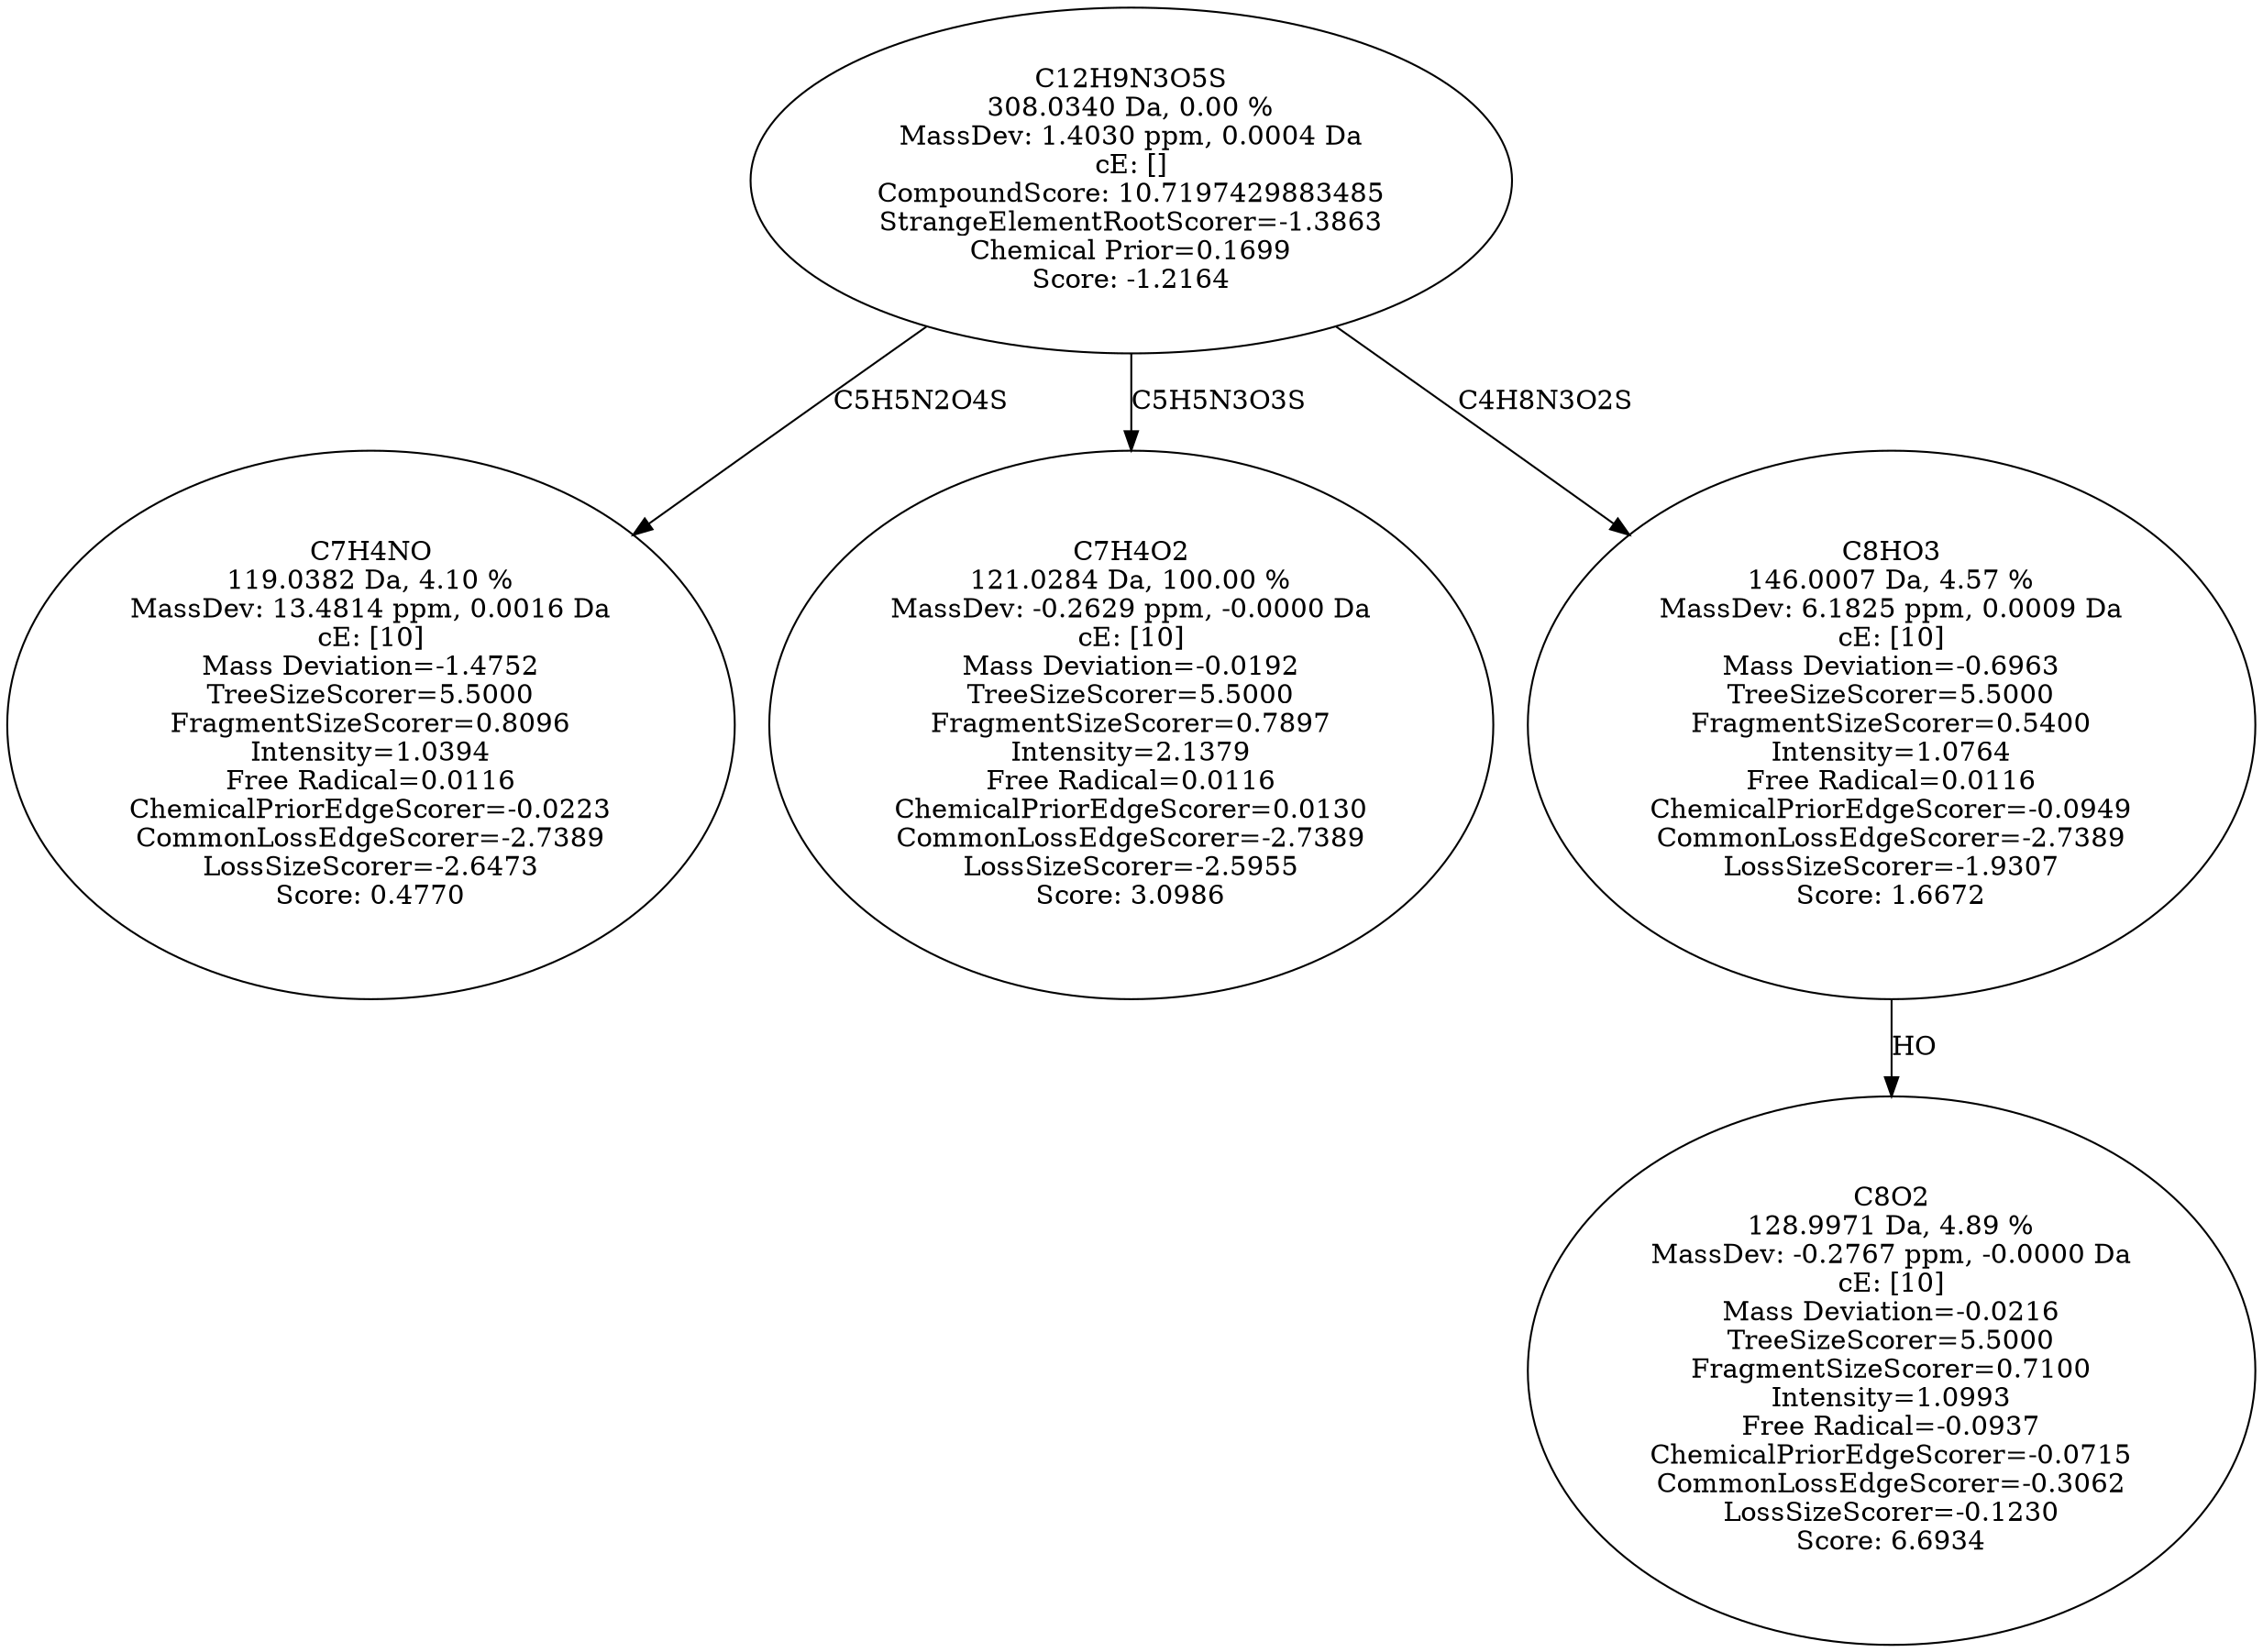 strict digraph {
v1 [label="C7H4NO\n119.0382 Da, 4.10 %\nMassDev: 13.4814 ppm, 0.0016 Da\ncE: [10]\nMass Deviation=-1.4752\nTreeSizeScorer=5.5000\nFragmentSizeScorer=0.8096\nIntensity=1.0394\nFree Radical=0.0116\nChemicalPriorEdgeScorer=-0.0223\nCommonLossEdgeScorer=-2.7389\nLossSizeScorer=-2.6473\nScore: 0.4770"];
v2 [label="C7H4O2\n121.0284 Da, 100.00 %\nMassDev: -0.2629 ppm, -0.0000 Da\ncE: [10]\nMass Deviation=-0.0192\nTreeSizeScorer=5.5000\nFragmentSizeScorer=0.7897\nIntensity=2.1379\nFree Radical=0.0116\nChemicalPriorEdgeScorer=0.0130\nCommonLossEdgeScorer=-2.7389\nLossSizeScorer=-2.5955\nScore: 3.0986"];
v3 [label="C8O2\n128.9971 Da, 4.89 %\nMassDev: -0.2767 ppm, -0.0000 Da\ncE: [10]\nMass Deviation=-0.0216\nTreeSizeScorer=5.5000\nFragmentSizeScorer=0.7100\nIntensity=1.0993\nFree Radical=-0.0937\nChemicalPriorEdgeScorer=-0.0715\nCommonLossEdgeScorer=-0.3062\nLossSizeScorer=-0.1230\nScore: 6.6934"];
v4 [label="C8HO3\n146.0007 Da, 4.57 %\nMassDev: 6.1825 ppm, 0.0009 Da\ncE: [10]\nMass Deviation=-0.6963\nTreeSizeScorer=5.5000\nFragmentSizeScorer=0.5400\nIntensity=1.0764\nFree Radical=0.0116\nChemicalPriorEdgeScorer=-0.0949\nCommonLossEdgeScorer=-2.7389\nLossSizeScorer=-1.9307\nScore: 1.6672"];
v5 [label="C12H9N3O5S\n308.0340 Da, 0.00 %\nMassDev: 1.4030 ppm, 0.0004 Da\ncE: []\nCompoundScore: 10.7197429883485\nStrangeElementRootScorer=-1.3863\nChemical Prior=0.1699\nScore: -1.2164"];
v5 -> v1 [label="C5H5N2O4S"];
v5 -> v2 [label="C5H5N3O3S"];
v4 -> v3 [label="HO"];
v5 -> v4 [label="C4H8N3O2S"];
}